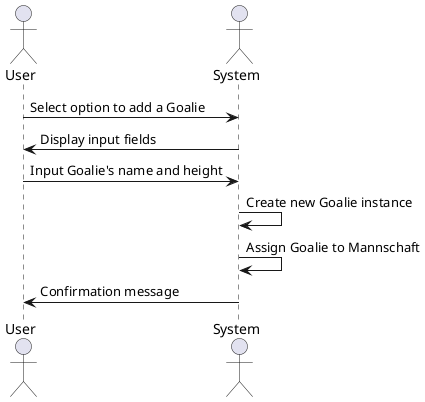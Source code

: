 @startuml
actor User
actor System

User -> System : Select option to add a Goalie
System -> User : Display input fields
User -> System : Input Goalie's name and height
System -> System : Create new Goalie instance
System -> System : Assign Goalie to Mannschaft
System -> User : Confirmation message
@enduml
